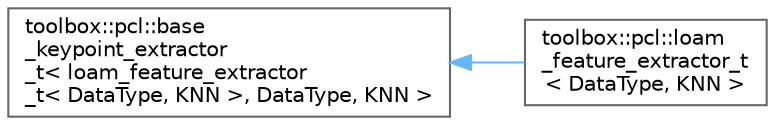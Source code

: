 digraph "Graphical Class Hierarchy"
{
 // LATEX_PDF_SIZE
  bgcolor="transparent";
  edge [fontname=Helvetica,fontsize=10,labelfontname=Helvetica,labelfontsize=10];
  node [fontname=Helvetica,fontsize=10,shape=box,height=0.2,width=0.4];
  rankdir="LR";
  Node0 [id="Node000000",label="toolbox::pcl::base\l_keypoint_extractor\l_t\< loam_feature_extractor\l_t\< DataType, KNN \>, DataType, KNN \>",height=0.2,width=0.4,color="grey40", fillcolor="white", style="filled",URL="$classtoolbox_1_1pcl_1_1base__keypoint__extractor__t.html",tooltip=" "];
  Node0 -> Node1 [id="edge52_Node000000_Node000001",dir="back",color="steelblue1",style="solid",tooltip=" "];
  Node1 [id="Node000001",label="toolbox::pcl::loam\l_feature_extractor_t\l\< DataType, KNN \>",height=0.2,width=0.4,color="grey40", fillcolor="white", style="filled",URL="$classtoolbox_1_1pcl_1_1loam__feature__extractor__t.html",tooltip="LOAM (Lidar Odometry and Mapping) 特征提取器 / LOAM (Lidar Odometry and Mapping) feature extractor."];
}
